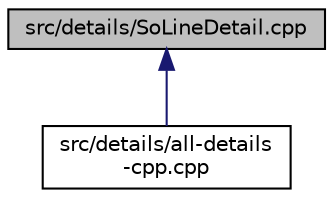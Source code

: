 digraph "src/details/SoLineDetail.cpp"
{
 // LATEX_PDF_SIZE
  edge [fontname="Helvetica",fontsize="10",labelfontname="Helvetica",labelfontsize="10"];
  node [fontname="Helvetica",fontsize="10",shape=record];
  Node1 [label="src/details/SoLineDetail.cpp",height=0.2,width=0.4,color="black", fillcolor="grey75", style="filled", fontcolor="black",tooltip=" "];
  Node1 -> Node2 [dir="back",color="midnightblue",fontsize="10",style="solid",fontname="Helvetica"];
  Node2 [label="src/details/all-details\l-cpp.cpp",height=0.2,width=0.4,color="black", fillcolor="white", style="filled",URL="$all-details-cpp_8cpp.html",tooltip=" "];
}
